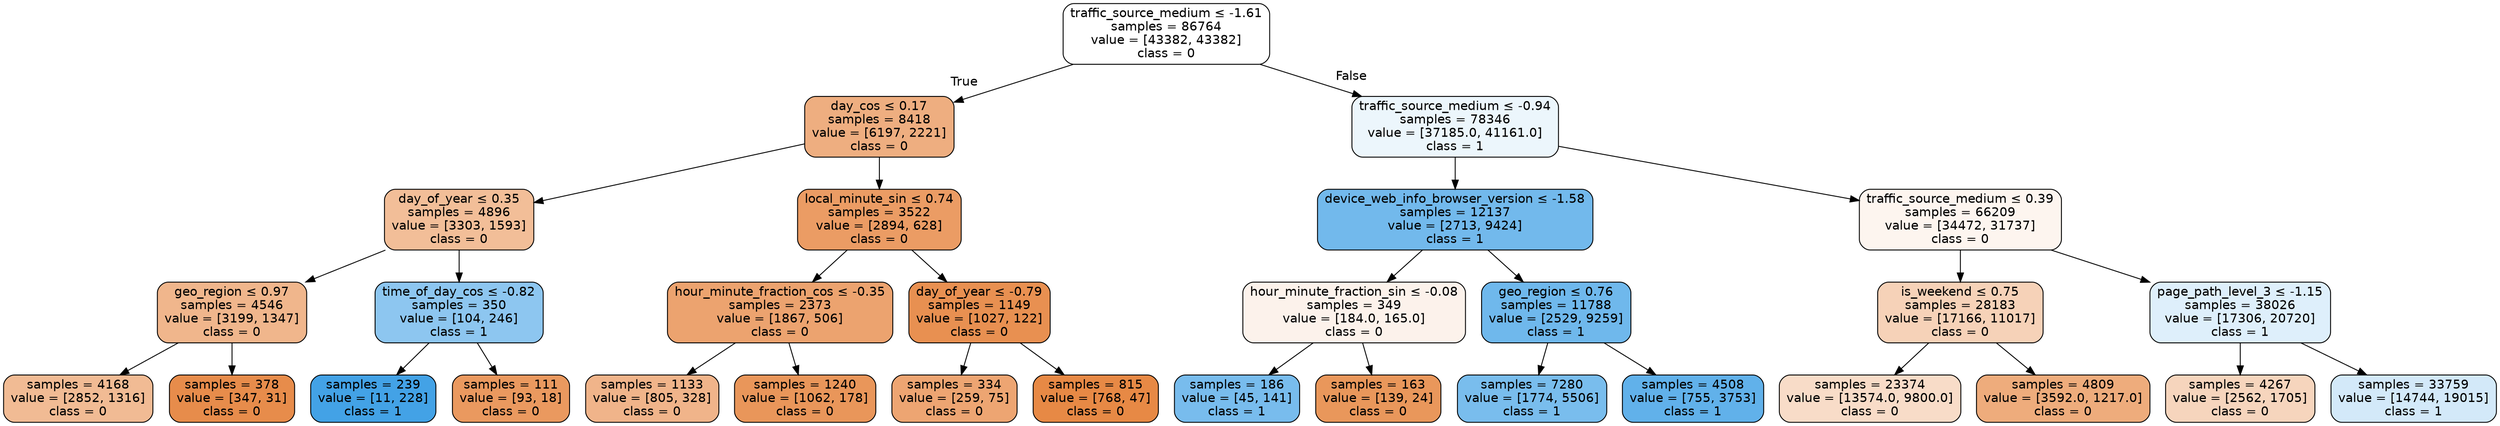 digraph Tree {
node [shape=box, style="filled, rounded", color="black", fontname="helvetica"] ;
edge [fontname="helvetica"] ;
0 [label=<traffic_source_medium &le; -1.61<br/>samples = 86764<br/>value = [43382, 43382]<br/>class = 0>, fillcolor="#ffffff"] ;
1 [label=<day_cos &le; 0.17<br/>samples = 8418<br/>value = [6197, 2221]<br/>class = 0>, fillcolor="#eeae80"] ;
0 -> 1 [labeldistance=2.5, labelangle=45, headlabel="True"] ;
2 [label=<day_of_year &le; 0.35<br/>samples = 4896<br/>value = [3303, 1593]<br/>class = 0>, fillcolor="#f2be98"] ;
1 -> 2 ;
3 [label=<geo_region &le; 0.97<br/>samples = 4546<br/>value = [3199, 1347]<br/>class = 0>, fillcolor="#f0b68c"] ;
2 -> 3 ;
4 [label=<samples = 4168<br/>value = [2852, 1316]<br/>class = 0>, fillcolor="#f1bb94"] ;
3 -> 4 ;
5 [label=<samples = 378<br/>value = [347, 31]<br/>class = 0>, fillcolor="#e78c4b"] ;
3 -> 5 ;
6 [label=<time_of_day_cos &le; -0.82<br/>samples = 350<br/>value = [104, 246]<br/>class = 1>, fillcolor="#8dc6f0"] ;
2 -> 6 ;
7 [label=<samples = 239<br/>value = [11, 228]<br/>class = 1>, fillcolor="#43a2e6"] ;
6 -> 7 ;
8 [label=<samples = 111<br/>value = [93, 18]<br/>class = 0>, fillcolor="#ea995f"] ;
6 -> 8 ;
9 [label=<local_minute_sin &le; 0.74<br/>samples = 3522<br/>value = [2894, 628]<br/>class = 0>, fillcolor="#eb9c64"] ;
1 -> 9 ;
10 [label=<hour_minute_fraction_cos &le; -0.35<br/>samples = 2373<br/>value = [1867, 506]<br/>class = 0>, fillcolor="#eca36f"] ;
9 -> 10 ;
11 [label=<samples = 1133<br/>value = [805, 328]<br/>class = 0>, fillcolor="#f0b48a"] ;
10 -> 11 ;
12 [label=<samples = 1240<br/>value = [1062, 178]<br/>class = 0>, fillcolor="#e9965a"] ;
10 -> 12 ;
13 [label=<day_of_year &le; -0.79<br/>samples = 1149<br/>value = [1027, 122]<br/>class = 0>, fillcolor="#e89051"] ;
9 -> 13 ;
14 [label=<samples = 334<br/>value = [259, 75]<br/>class = 0>, fillcolor="#eda572"] ;
13 -> 14 ;
15 [label=<samples = 815<br/>value = [768, 47]<br/>class = 0>, fillcolor="#e78945"] ;
13 -> 15 ;
16 [label=<traffic_source_medium &le; -0.94<br/>samples = 78346<br/>value = [37185.0, 41161.0]<br/>class = 1>, fillcolor="#ecf6fc"] ;
0 -> 16 [labeldistance=2.5, labelangle=-45, headlabel="False"] ;
17 [label=<device_web_info_browser_version &le; -1.58<br/>samples = 12137<br/>value = [2713, 9424]<br/>class = 1>, fillcolor="#72b9ec"] ;
16 -> 17 ;
18 [label=<hour_minute_fraction_sin &le; -0.08<br/>samples = 349<br/>value = [184.0, 165.0]<br/>class = 0>, fillcolor="#fcf2eb"] ;
17 -> 18 ;
19 [label=<samples = 186<br/>value = [45, 141]<br/>class = 1>, fillcolor="#78bced"] ;
18 -> 19 ;
20 [label=<samples = 163<br/>value = [139, 24]<br/>class = 0>, fillcolor="#e9975b"] ;
18 -> 20 ;
21 [label=<geo_region &le; 0.76<br/>samples = 11788<br/>value = [2529, 9259]<br/>class = 1>, fillcolor="#6fb8ec"] ;
17 -> 21 ;
22 [label=<samples = 7280<br/>value = [1774, 5506]<br/>class = 1>, fillcolor="#79bded"] ;
21 -> 22 ;
23 [label=<samples = 4508<br/>value = [755, 3753]<br/>class = 1>, fillcolor="#61b1ea"] ;
21 -> 23 ;
24 [label=<traffic_source_medium &le; 0.39<br/>samples = 66209<br/>value = [34472, 31737]<br/>class = 0>, fillcolor="#fdf5ef"] ;
16 -> 24 ;
25 [label=<is_weekend &le; 0.75<br/>samples = 28183<br/>value = [17166, 11017]<br/>class = 0>, fillcolor="#f6d2b8"] ;
24 -> 25 ;
26 [label=<samples = 23374<br/>value = [13574.0, 9800.0]<br/>class = 0>, fillcolor="#f8dcc8"] ;
25 -> 26 ;
27 [label=<samples = 4809<br/>value = [3592.0, 1217.0]<br/>class = 0>, fillcolor="#eeac7c"] ;
25 -> 27 ;
28 [label=<page_path_level_3 &le; -1.15<br/>samples = 38026<br/>value = [17306, 20720]<br/>class = 1>, fillcolor="#deeffb"] ;
24 -> 28 ;
29 [label=<samples = 4267<br/>value = [2562, 1705]<br/>class = 0>, fillcolor="#f6d5bd"] ;
28 -> 29 ;
30 [label=<samples = 33759<br/>value = [14744, 19015]<br/>class = 1>, fillcolor="#d3e9f9"] ;
28 -> 30 ;
}
